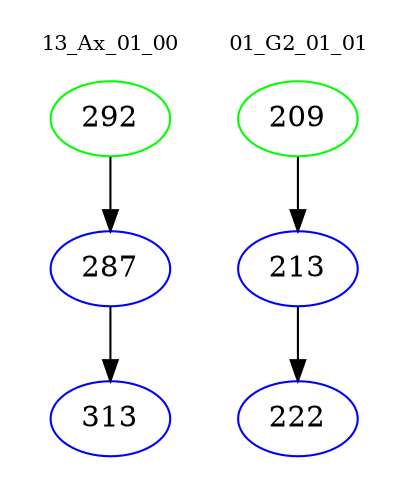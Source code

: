 digraph{
subgraph cluster_0 {
color = white
label = "13_Ax_01_00";
fontsize=10;
T0_292 [label="292", color="green"]
T0_292 -> T0_287 [color="black"]
T0_287 [label="287", color="blue"]
T0_287 -> T0_313 [color="black"]
T0_313 [label="313", color="blue"]
}
subgraph cluster_1 {
color = white
label = "01_G2_01_01";
fontsize=10;
T1_209 [label="209", color="green"]
T1_209 -> T1_213 [color="black"]
T1_213 [label="213", color="blue"]
T1_213 -> T1_222 [color="black"]
T1_222 [label="222", color="blue"]
}
}
